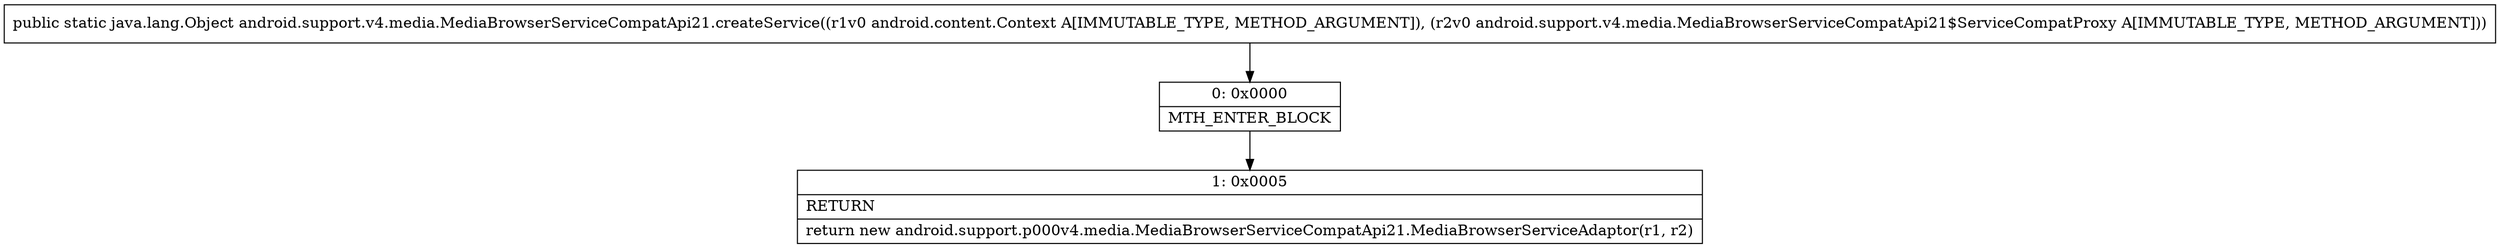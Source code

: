 digraph "CFG forandroid.support.v4.media.MediaBrowserServiceCompatApi21.createService(Landroid\/content\/Context;Landroid\/support\/v4\/media\/MediaBrowserServiceCompatApi21$ServiceCompatProxy;)Ljava\/lang\/Object;" {
Node_0 [shape=record,label="{0\:\ 0x0000|MTH_ENTER_BLOCK\l}"];
Node_1 [shape=record,label="{1\:\ 0x0005|RETURN\l|return new android.support.p000v4.media.MediaBrowserServiceCompatApi21.MediaBrowserServiceAdaptor(r1, r2)\l}"];
MethodNode[shape=record,label="{public static java.lang.Object android.support.v4.media.MediaBrowserServiceCompatApi21.createService((r1v0 android.content.Context A[IMMUTABLE_TYPE, METHOD_ARGUMENT]), (r2v0 android.support.v4.media.MediaBrowserServiceCompatApi21$ServiceCompatProxy A[IMMUTABLE_TYPE, METHOD_ARGUMENT])) }"];
MethodNode -> Node_0;
Node_0 -> Node_1;
}


